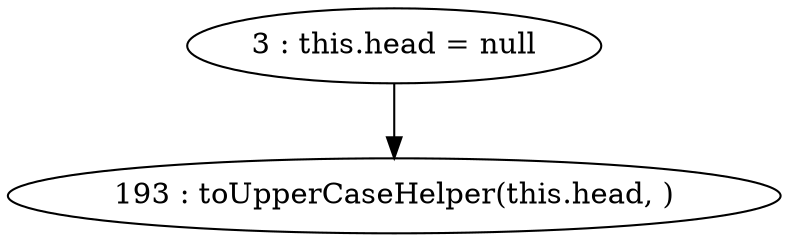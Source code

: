 digraph G {
"3 : this.head = null"
"3 : this.head = null" -> "193 : toUpperCaseHelper(this.head, )"
"193 : toUpperCaseHelper(this.head, )"
}